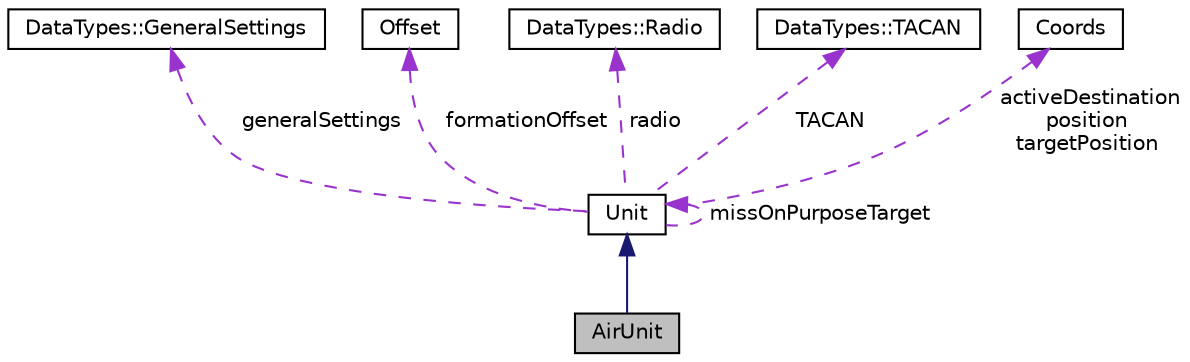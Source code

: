 digraph "AirUnit"
{
 // LATEX_PDF_SIZE
  edge [fontname="Helvetica",fontsize="10",labelfontname="Helvetica",labelfontsize="10"];
  node [fontname="Helvetica",fontsize="10",shape=record];
  Node1 [label="AirUnit",height=0.2,width=0.4,color="black", fillcolor="grey75", style="filled", fontcolor="black",tooltip=" "];
  Node2 -> Node1 [dir="back",color="midnightblue",fontsize="10",style="solid",fontname="Helvetica"];
  Node2 [label="Unit",height=0.2,width=0.4,color="black", fillcolor="white", style="filled",URL="$classUnit.html",tooltip=" "];
  Node3 -> Node2 [dir="back",color="darkorchid3",fontsize="10",style="dashed",label=" generalSettings" ,fontname="Helvetica"];
  Node3 [label="DataTypes::GeneralSettings",height=0.2,width=0.4,color="black", fillcolor="white", style="filled",URL="$structDataTypes_1_1GeneralSettings.html",tooltip=" "];
  Node4 -> Node2 [dir="back",color="darkorchid3",fontsize="10",style="dashed",label=" formationOffset" ,fontname="Helvetica"];
  Node4 [label="Offset",height=0.2,width=0.4,color="black", fillcolor="white", style="filled",URL="$structOffset.html",tooltip=" "];
  Node5 -> Node2 [dir="back",color="darkorchid3",fontsize="10",style="dashed",label=" radio" ,fontname="Helvetica"];
  Node5 [label="DataTypes::Radio",height=0.2,width=0.4,color="black", fillcolor="white", style="filled",URL="$structDataTypes_1_1Radio.html",tooltip=" "];
  Node2 -> Node2 [dir="back",color="darkorchid3",fontsize="10",style="dashed",label=" missOnPurposeTarget" ,fontname="Helvetica"];
  Node6 -> Node2 [dir="back",color="darkorchid3",fontsize="10",style="dashed",label=" TACAN" ,fontname="Helvetica"];
  Node6 [label="DataTypes::TACAN",height=0.2,width=0.4,color="black", fillcolor="white", style="filled",URL="$structDataTypes_1_1TACAN.html",tooltip=" "];
  Node7 -> Node2 [dir="back",color="darkorchid3",fontsize="10",style="dashed",label=" activeDestination\nposition\ntargetPosition" ,fontname="Helvetica"];
  Node7 [label="Coords",height=0.2,width=0.4,color="black", fillcolor="white", style="filled",URL="$structCoords.html",tooltip=" "];
}
